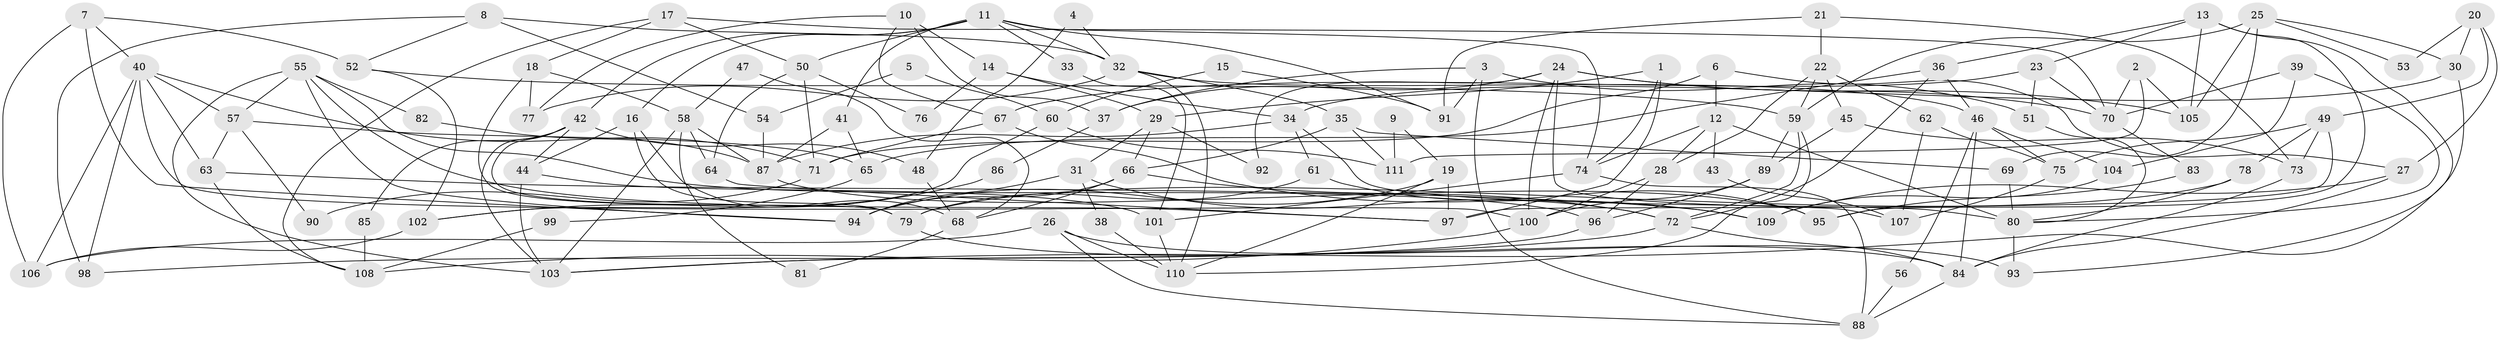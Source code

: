 // Generated by graph-tools (version 1.1) at 2025/11/02/27/25 16:11:22]
// undirected, 111 vertices, 222 edges
graph export_dot {
graph [start="1"]
  node [color=gray90,style=filled];
  1;
  2;
  3;
  4;
  5;
  6;
  7;
  8;
  9;
  10;
  11;
  12;
  13;
  14;
  15;
  16;
  17;
  18;
  19;
  20;
  21;
  22;
  23;
  24;
  25;
  26;
  27;
  28;
  29;
  30;
  31;
  32;
  33;
  34;
  35;
  36;
  37;
  38;
  39;
  40;
  41;
  42;
  43;
  44;
  45;
  46;
  47;
  48;
  49;
  50;
  51;
  52;
  53;
  54;
  55;
  56;
  57;
  58;
  59;
  60;
  61;
  62;
  63;
  64;
  65;
  66;
  67;
  68;
  69;
  70;
  71;
  72;
  73;
  74;
  75;
  76;
  77;
  78;
  79;
  80;
  81;
  82;
  83;
  84;
  85;
  86;
  87;
  88;
  89;
  90;
  91;
  92;
  93;
  94;
  95;
  96;
  97;
  98;
  99;
  100;
  101;
  102;
  103;
  104;
  105;
  106;
  107;
  108;
  109;
  110;
  111;
  1 -- 29;
  1 -- 74;
  1 -- 97;
  2 -- 70;
  2 -- 105;
  2 -- 111;
  3 -- 88;
  3 -- 91;
  3 -- 37;
  3 -- 51;
  4 -- 32;
  4 -- 48;
  5 -- 54;
  5 -- 60;
  6 -- 27;
  6 -- 12;
  6 -- 71;
  7 -- 40;
  7 -- 52;
  7 -- 94;
  7 -- 106;
  8 -- 32;
  8 -- 98;
  8 -- 52;
  8 -- 54;
  9 -- 111;
  9 -- 19;
  10 -- 37;
  10 -- 67;
  10 -- 14;
  10 -- 77;
  11 -- 50;
  11 -- 42;
  11 -- 16;
  11 -- 32;
  11 -- 33;
  11 -- 41;
  11 -- 74;
  11 -- 91;
  12 -- 80;
  12 -- 74;
  12 -- 28;
  12 -- 43;
  13 -- 93;
  13 -- 23;
  13 -- 36;
  13 -- 95;
  13 -- 105;
  14 -- 34;
  14 -- 29;
  14 -- 76;
  15 -- 91;
  15 -- 60;
  16 -- 44;
  16 -- 68;
  16 -- 79;
  17 -- 18;
  17 -- 50;
  17 -- 70;
  17 -- 108;
  18 -- 79;
  18 -- 58;
  18 -- 77;
  19 -- 110;
  19 -- 94;
  19 -- 97;
  20 -- 30;
  20 -- 49;
  20 -- 27;
  20 -- 53;
  21 -- 22;
  21 -- 73;
  21 -- 91;
  22 -- 59;
  22 -- 28;
  22 -- 45;
  22 -- 62;
  23 -- 70;
  23 -- 51;
  23 -- 67;
  24 -- 100;
  24 -- 70;
  24 -- 37;
  24 -- 92;
  24 -- 105;
  24 -- 107;
  25 -- 59;
  25 -- 105;
  25 -- 30;
  25 -- 53;
  25 -- 69;
  26 -- 110;
  26 -- 106;
  26 -- 88;
  26 -- 93;
  27 -- 84;
  27 -- 109;
  28 -- 100;
  28 -- 96;
  29 -- 31;
  29 -- 66;
  29 -- 92;
  30 -- 103;
  30 -- 34;
  31 -- 72;
  31 -- 94;
  31 -- 38;
  32 -- 77;
  32 -- 35;
  32 -- 46;
  32 -- 110;
  33 -- 101;
  34 -- 87;
  34 -- 61;
  34 -- 80;
  35 -- 69;
  35 -- 66;
  35 -- 111;
  36 -- 46;
  36 -- 65;
  36 -- 72;
  37 -- 86;
  38 -- 110;
  39 -- 80;
  39 -- 104;
  39 -- 70;
  40 -- 63;
  40 -- 57;
  40 -- 71;
  40 -- 98;
  40 -- 100;
  40 -- 106;
  41 -- 65;
  41 -- 87;
  42 -- 103;
  42 -- 44;
  42 -- 48;
  42 -- 79;
  42 -- 85;
  43 -- 107;
  44 -- 103;
  44 -- 101;
  45 -- 73;
  45 -- 89;
  46 -- 84;
  46 -- 56;
  46 -- 75;
  46 -- 104;
  47 -- 58;
  47 -- 68;
  48 -- 68;
  49 -- 97;
  49 -- 75;
  49 -- 73;
  49 -- 78;
  50 -- 71;
  50 -- 64;
  50 -- 76;
  51 -- 80;
  52 -- 59;
  52 -- 102;
  54 -- 87;
  55 -- 94;
  55 -- 97;
  55 -- 57;
  55 -- 82;
  55 -- 96;
  55 -- 103;
  56 -- 88;
  57 -- 63;
  57 -- 65;
  57 -- 90;
  58 -- 87;
  58 -- 103;
  58 -- 64;
  58 -- 81;
  59 -- 72;
  59 -- 89;
  59 -- 110;
  60 -- 102;
  60 -- 111;
  61 -- 79;
  61 -- 95;
  62 -- 75;
  62 -- 107;
  63 -- 109;
  63 -- 108;
  64 -- 97;
  65 -- 99;
  66 -- 68;
  66 -- 72;
  66 -- 94;
  67 -- 71;
  67 -- 109;
  68 -- 81;
  69 -- 80;
  70 -- 83;
  71 -- 90;
  72 -- 84;
  72 -- 98;
  73 -- 84;
  74 -- 88;
  74 -- 101;
  75 -- 107;
  78 -- 79;
  78 -- 80;
  79 -- 84;
  80 -- 93;
  82 -- 87;
  83 -- 95;
  84 -- 88;
  85 -- 108;
  86 -- 102;
  87 -- 95;
  89 -- 96;
  89 -- 100;
  96 -- 103;
  99 -- 108;
  100 -- 108;
  101 -- 110;
  102 -- 106;
  104 -- 109;
}
